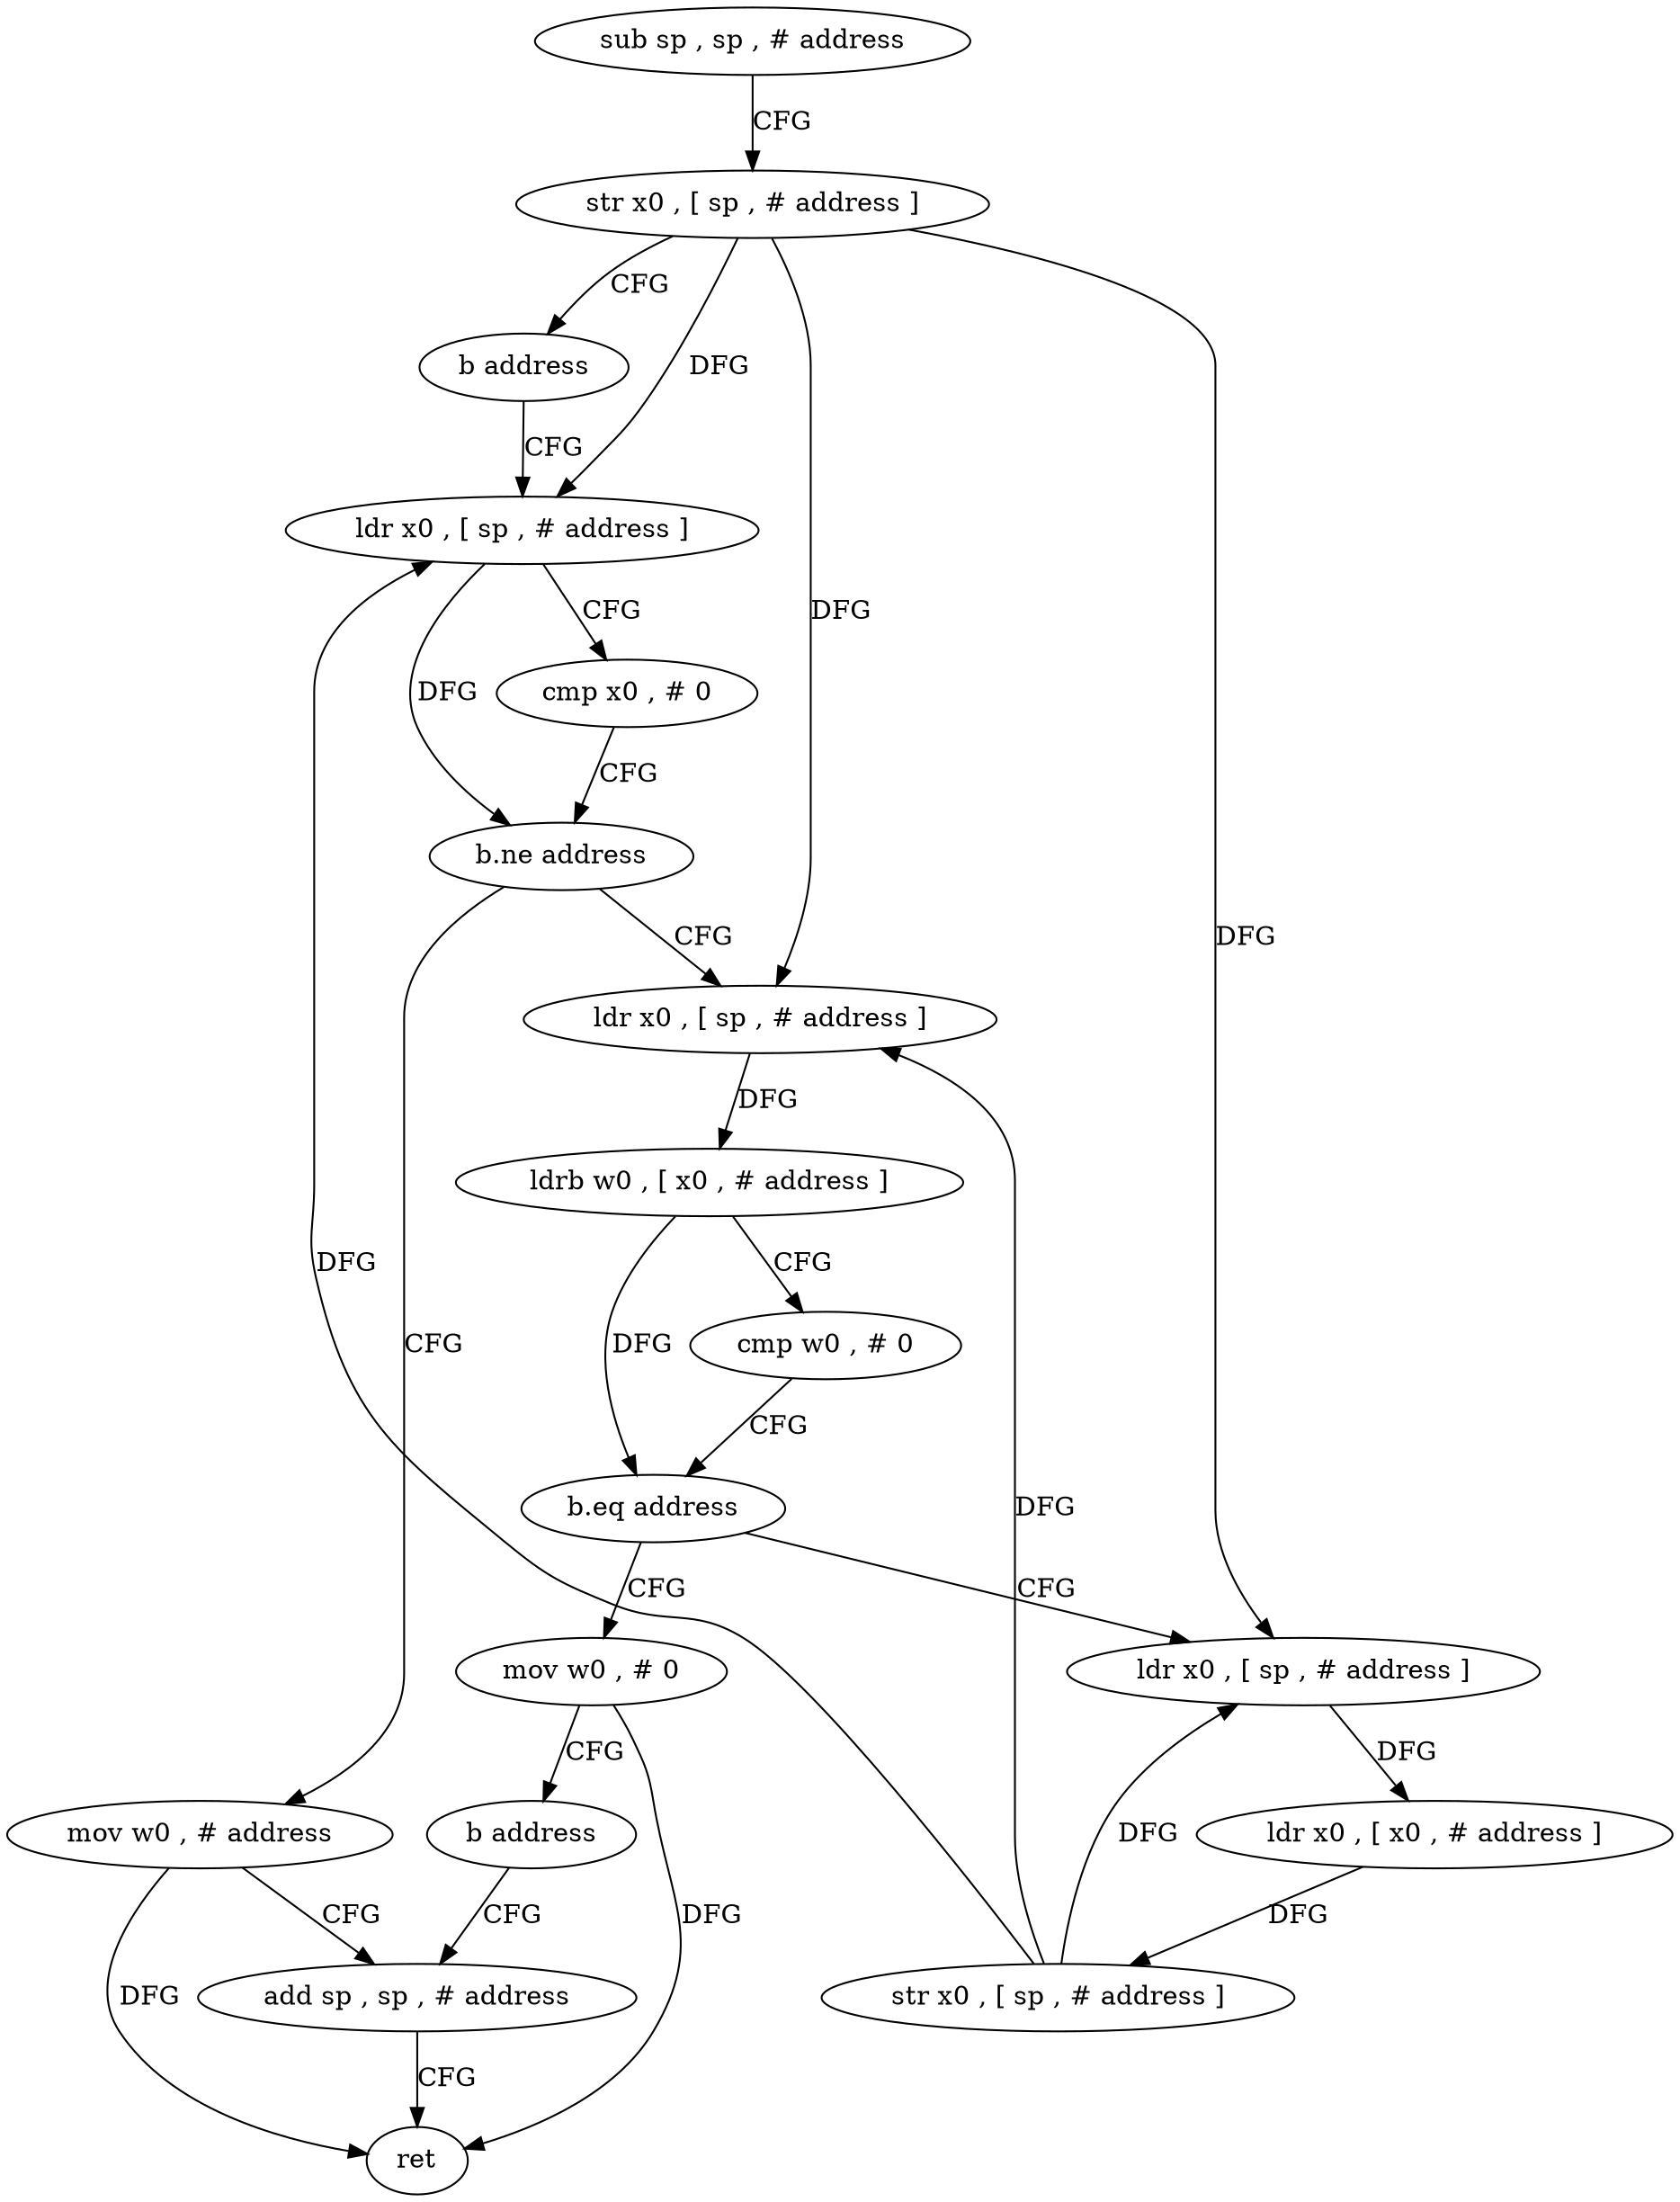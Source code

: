digraph "func" {
"4245848" [label = "sub sp , sp , # address" ]
"4245852" [label = "str x0 , [ sp , # address ]" ]
"4245856" [label = "b address" ]
"4245896" [label = "ldr x0 , [ sp , # address ]" ]
"4245900" [label = "cmp x0 , # 0" ]
"4245904" [label = "b.ne address" ]
"4245860" [label = "ldr x0 , [ sp , # address ]" ]
"4245908" [label = "mov w0 , # address" ]
"4245864" [label = "ldrb w0 , [ x0 , # address ]" ]
"4245868" [label = "cmp w0 , # 0" ]
"4245872" [label = "b.eq address" ]
"4245884" [label = "ldr x0 , [ sp , # address ]" ]
"4245876" [label = "mov w0 , # 0" ]
"4245912" [label = "add sp , sp , # address" ]
"4245888" [label = "ldr x0 , [ x0 , # address ]" ]
"4245892" [label = "str x0 , [ sp , # address ]" ]
"4245880" [label = "b address" ]
"4245916" [label = "ret" ]
"4245848" -> "4245852" [ label = "CFG" ]
"4245852" -> "4245856" [ label = "CFG" ]
"4245852" -> "4245896" [ label = "DFG" ]
"4245852" -> "4245860" [ label = "DFG" ]
"4245852" -> "4245884" [ label = "DFG" ]
"4245856" -> "4245896" [ label = "CFG" ]
"4245896" -> "4245900" [ label = "CFG" ]
"4245896" -> "4245904" [ label = "DFG" ]
"4245900" -> "4245904" [ label = "CFG" ]
"4245904" -> "4245860" [ label = "CFG" ]
"4245904" -> "4245908" [ label = "CFG" ]
"4245860" -> "4245864" [ label = "DFG" ]
"4245908" -> "4245912" [ label = "CFG" ]
"4245908" -> "4245916" [ label = "DFG" ]
"4245864" -> "4245868" [ label = "CFG" ]
"4245864" -> "4245872" [ label = "DFG" ]
"4245868" -> "4245872" [ label = "CFG" ]
"4245872" -> "4245884" [ label = "CFG" ]
"4245872" -> "4245876" [ label = "CFG" ]
"4245884" -> "4245888" [ label = "DFG" ]
"4245876" -> "4245880" [ label = "CFG" ]
"4245876" -> "4245916" [ label = "DFG" ]
"4245912" -> "4245916" [ label = "CFG" ]
"4245888" -> "4245892" [ label = "DFG" ]
"4245892" -> "4245896" [ label = "DFG" ]
"4245892" -> "4245860" [ label = "DFG" ]
"4245892" -> "4245884" [ label = "DFG" ]
"4245880" -> "4245912" [ label = "CFG" ]
}
